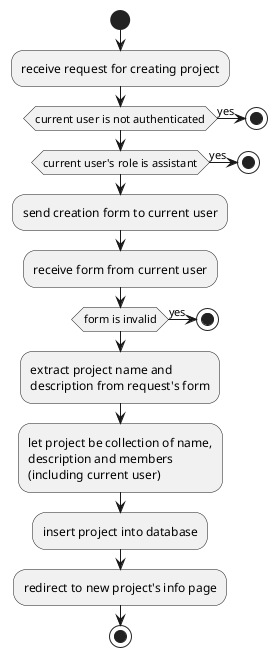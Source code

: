 @startuml
start
:receive request for creating project;
if (current user is not authenticated) then (yes)
  stop
endif
if (current user's role is assistant) then (yes)
  stop
endif
:send creation form to current user;
:receive form from current user;
if (form is invalid) then (yes)
  stop
endif
:extract project name and
description from request's form;
:let project be collection of name,
description and members
(including current user);
:insert project into database;
:redirect to new project's info page;
stop
@enduml
